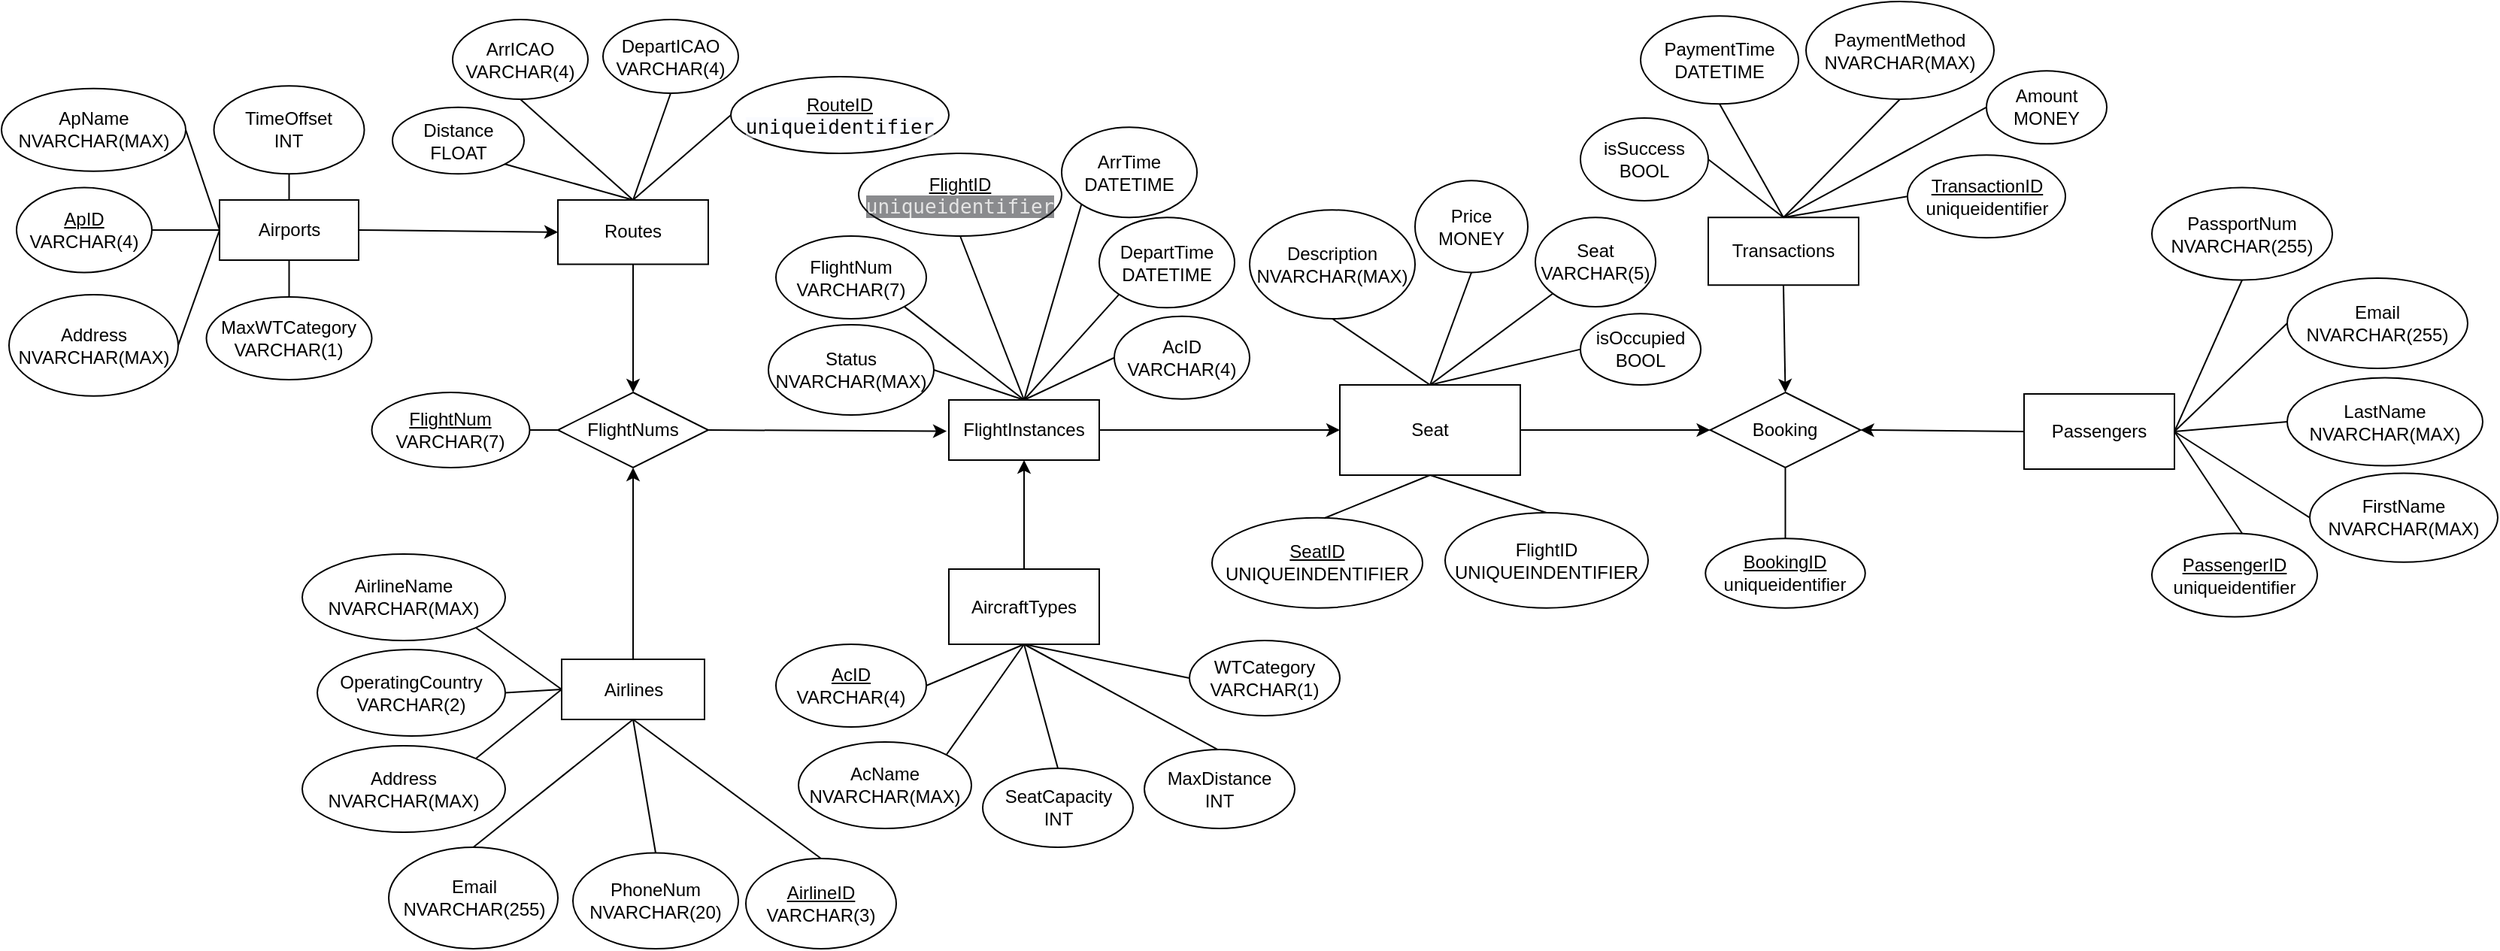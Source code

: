 <mxfile version="28.2.8">
  <diagram name="Page-1" id="FMseboLZ0XI1_Wknfj70">
    <mxGraphModel grid="1" page="1" gridSize="10" guides="1" tooltips="1" connect="1" arrows="1" fold="1" pageScale="1" pageWidth="850" pageHeight="1100" math="0" shadow="0">
      <root>
        <mxCell id="0" />
        <mxCell id="1" parent="0" />
        <mxCell id="F-xZ0R_77eairracCa1--10" value="FlightNums" style="rhombus;whiteSpace=wrap;html=1;" vertex="1" parent="1">
          <mxGeometry x="-410" y="350" width="100" height="50" as="geometry" />
        </mxCell>
        <mxCell id="F-xZ0R_77eairracCa1--12" value="&lt;u&gt;FlightNum&lt;/u&gt;&lt;div&gt;VARCHAR(7)&lt;/div&gt;" style="ellipse;whiteSpace=wrap;html=1;" vertex="1" parent="1">
          <mxGeometry x="-533.75" y="350" width="105" height="50" as="geometry" />
        </mxCell>
        <mxCell id="F-xZ0R_77eairracCa1--13" value="DepartICAO&lt;div&gt;VARCHAR(4)&lt;/div&gt;" style="ellipse;whiteSpace=wrap;html=1;" vertex="1" parent="1">
          <mxGeometry x="-380" y="102" width="90" height="49" as="geometry" />
        </mxCell>
        <mxCell id="F-xZ0R_77eairracCa1--14" value="ArrICAO&lt;div&gt;VARCHAR(4)&lt;/div&gt;" style="ellipse;whiteSpace=wrap;html=1;" vertex="1" parent="1">
          <mxGeometry x="-480" y="102" width="90" height="53" as="geometry" />
        </mxCell>
        <mxCell id="F-xZ0R_77eairracCa1--16" value="Distance&lt;div&gt;FLOAT&lt;/div&gt;" style="ellipse;whiteSpace=wrap;html=1;" vertex="1" parent="1">
          <mxGeometry x="-520" y="160.38" width="87.5" height="44.25" as="geometry" />
        </mxCell>
        <mxCell id="F-xZ0R_77eairracCa1--17" value="" style="endArrow=none;html=1;rounded=0;exitX=0.5;exitY=0;exitDx=0;exitDy=0;entryX=0.5;entryY=1;entryDx=0;entryDy=0;" edge="1" parent="1" source="CB5iQfPsW-FyMFzqWrHo-1" target="F-xZ0R_77eairracCa1--13">
          <mxGeometry width="50" height="50" relative="1" as="geometry">
            <mxPoint x="-195" y="405" as="sourcePoint" />
            <mxPoint x="-145" y="355" as="targetPoint" />
          </mxGeometry>
        </mxCell>
        <mxCell id="F-xZ0R_77eairracCa1--18" value="" style="endArrow=none;html=1;rounded=0;entryX=1;entryY=0.5;entryDx=0;entryDy=0;exitX=0;exitY=0.5;exitDx=0;exitDy=0;" edge="1" parent="1" source="F-xZ0R_77eairracCa1--10" target="F-xZ0R_77eairracCa1--12">
          <mxGeometry width="50" height="50" relative="1" as="geometry">
            <mxPoint x="-215" y="425" as="sourcePoint" />
            <mxPoint x="-165" y="375" as="targetPoint" />
          </mxGeometry>
        </mxCell>
        <mxCell id="F-xZ0R_77eairracCa1--20" value="" style="endArrow=none;html=1;rounded=0;exitX=1;exitY=1;exitDx=0;exitDy=0;entryX=0.5;entryY=0;entryDx=0;entryDy=0;" edge="1" parent="1" source="F-xZ0R_77eairracCa1--16" target="CB5iQfPsW-FyMFzqWrHo-1">
          <mxGeometry width="50" height="50" relative="1" as="geometry">
            <mxPoint x="-185" y="455" as="sourcePoint" />
            <mxPoint x="-135" y="405" as="targetPoint" />
          </mxGeometry>
        </mxCell>
        <mxCell id="F-xZ0R_77eairracCa1--22" value="" style="endArrow=none;html=1;rounded=0;entryX=0.5;entryY=1;entryDx=0;entryDy=0;exitX=0.5;exitY=0;exitDx=0;exitDy=0;" edge="1" parent="1" source="CB5iQfPsW-FyMFzqWrHo-1" target="F-xZ0R_77eairracCa1--14">
          <mxGeometry width="50" height="50" relative="1" as="geometry">
            <mxPoint x="-285" y="425" as="sourcePoint" />
            <mxPoint x="-235" y="375" as="targetPoint" />
          </mxGeometry>
        </mxCell>
        <mxCell id="F-xZ0R_77eairracCa1--23" value="FlightInstances" style="rounded=0;whiteSpace=wrap;html=1;" vertex="1" parent="1">
          <mxGeometry x="-150" y="355" width="100" height="40" as="geometry" />
        </mxCell>
        <mxCell id="F-xZ0R_77eairracCa1--26" value="&lt;u&gt;FlightID&lt;/u&gt;&lt;div&gt;&lt;span style=&quot;color: rgb(229, 229, 229); font-family: monospace; font-size: 13px; text-align: start; white-space: pre; background-color: rgba(22, 24, 30, 0.5);&quot;&gt;uniqueidentifier&lt;/span&gt;&lt;u&gt;&lt;/u&gt;&lt;/div&gt;" style="ellipse;whiteSpace=wrap;html=1;" vertex="1" parent="1">
          <mxGeometry x="-210" y="191" width="135" height="55" as="geometry" />
        </mxCell>
        <mxCell id="nj9FIbpez40UQN-nSTiB-1" value="" style="endArrow=classic;html=1;rounded=0;exitX=1;exitY=0.5;exitDx=0;exitDy=0;entryX=-0.015;entryY=0.52;entryDx=0;entryDy=0;entryPerimeter=0;" edge="1" parent="1" source="F-xZ0R_77eairracCa1--10" target="F-xZ0R_77eairracCa1--23">
          <mxGeometry width="50" height="50" relative="1" as="geometry">
            <mxPoint x="-165" y="535" as="sourcePoint" />
            <mxPoint x="-115" y="485" as="targetPoint" />
          </mxGeometry>
        </mxCell>
        <mxCell id="nj9FIbpez40UQN-nSTiB-2" value="" style="endArrow=none;html=1;rounded=0;entryX=0.5;entryY=1;entryDx=0;entryDy=0;exitX=0.5;exitY=0;exitDx=0;exitDy=0;" edge="1" parent="1" source="F-xZ0R_77eairracCa1--23" target="F-xZ0R_77eairracCa1--26">
          <mxGeometry width="50" height="50" relative="1" as="geometry">
            <mxPoint x="-210" y="415" as="sourcePoint" />
            <mxPoint x="-160" y="365" as="targetPoint" />
          </mxGeometry>
        </mxCell>
        <mxCell id="nj9FIbpez40UQN-nSTiB-3" value="FlightNum&lt;div&gt;VARCHAR(7)&lt;/div&gt;" style="ellipse;whiteSpace=wrap;html=1;" vertex="1" parent="1">
          <mxGeometry x="-265" y="246" width="100" height="55" as="geometry" />
        </mxCell>
        <mxCell id="nj9FIbpez40UQN-nSTiB-4" value="" style="endArrow=none;html=1;rounded=0;entryX=1;entryY=1;entryDx=0;entryDy=0;exitX=0.5;exitY=0;exitDx=0;exitDy=0;" edge="1" parent="1" source="F-xZ0R_77eairracCa1--23" target="nj9FIbpez40UQN-nSTiB-3">
          <mxGeometry width="50" height="50" relative="1" as="geometry">
            <mxPoint x="-200" y="405" as="sourcePoint" />
            <mxPoint x="-150" y="355" as="targetPoint" />
          </mxGeometry>
        </mxCell>
        <mxCell id="nj9FIbpez40UQN-nSTiB-6" value="DepartTime&lt;div&gt;DATETIME&lt;/div&gt;" style="ellipse;whiteSpace=wrap;html=1;" vertex="1" parent="1">
          <mxGeometry x="-50" y="233.62" width="90" height="60" as="geometry" />
        </mxCell>
        <mxCell id="nj9FIbpez40UQN-nSTiB-7" value="" style="endArrow=none;html=1;rounded=0;entryX=0.5;entryY=0;entryDx=0;entryDy=0;exitX=0;exitY=1;exitDx=0;exitDy=0;" edge="1" parent="1" source="nj9FIbpez40UQN-nSTiB-6" target="F-xZ0R_77eairracCa1--23">
          <mxGeometry width="50" height="50" relative="1" as="geometry">
            <mxPoint x="-200" y="435" as="sourcePoint" />
            <mxPoint x="-150" y="385" as="targetPoint" />
          </mxGeometry>
        </mxCell>
        <mxCell id="nj9FIbpez40UQN-nSTiB-9" value="Status&lt;div&gt;NVARCHAR(MAX)&lt;/div&gt;" style="ellipse;whiteSpace=wrap;html=1;" vertex="1" parent="1">
          <mxGeometry x="-270" y="305" width="110" height="60" as="geometry" />
        </mxCell>
        <mxCell id="nj9FIbpez40UQN-nSTiB-10" value="" style="endArrow=none;html=1;rounded=0;exitX=1;exitY=0.5;exitDx=0;exitDy=0;entryX=0.5;entryY=0;entryDx=0;entryDy=0;" edge="1" parent="1" source="nj9FIbpez40UQN-nSTiB-9" target="F-xZ0R_77eairracCa1--23">
          <mxGeometry width="50" height="50" relative="1" as="geometry">
            <mxPoint x="-160" y="475" as="sourcePoint" />
            <mxPoint x="-103" y="355" as="targetPoint" />
          </mxGeometry>
        </mxCell>
        <mxCell id="nj9FIbpez40UQN-nSTiB-12" value="AircraftTypes" style="rounded=0;whiteSpace=wrap;html=1;" vertex="1" parent="1">
          <mxGeometry x="-150" y="467.5" width="100" height="50" as="geometry" />
        </mxCell>
        <mxCell id="nj9FIbpez40UQN-nSTiB-13" value="&lt;u&gt;AcID&lt;/u&gt;&lt;div&gt;VARCHAR(4)&lt;/div&gt;" style="ellipse;whiteSpace=wrap;html=1;" vertex="1" parent="1">
          <mxGeometry x="-265" y="517.5" width="100" height="55" as="geometry" />
        </mxCell>
        <mxCell id="nj9FIbpez40UQN-nSTiB-14" value="" style="endArrow=none;html=1;rounded=0;exitX=1;exitY=0.5;exitDx=0;exitDy=0;entryX=0.5;entryY=1;entryDx=0;entryDy=0;" edge="1" parent="1" source="nj9FIbpez40UQN-nSTiB-13" target="nj9FIbpez40UQN-nSTiB-12">
          <mxGeometry width="50" height="50" relative="1" as="geometry">
            <mxPoint x="-30" y="487.5" as="sourcePoint" />
            <mxPoint x="20" y="437.5" as="targetPoint" />
          </mxGeometry>
        </mxCell>
        <mxCell id="nj9FIbpez40UQN-nSTiB-15" value="AcName&lt;div&gt;NVARCHAR(MAX)&lt;/div&gt;" style="ellipse;whiteSpace=wrap;html=1;" vertex="1" parent="1">
          <mxGeometry x="-250" y="582.5" width="115" height="57.5" as="geometry" />
        </mxCell>
        <mxCell id="nj9FIbpez40UQN-nSTiB-16" value="" style="endArrow=none;html=1;rounded=0;exitX=1;exitY=0;exitDx=0;exitDy=0;entryX=0.5;entryY=1;entryDx=0;entryDy=0;" edge="1" parent="1" source="nj9FIbpez40UQN-nSTiB-15" target="nj9FIbpez40UQN-nSTiB-12">
          <mxGeometry width="50" height="50" relative="1" as="geometry">
            <mxPoint x="-70" y="422.5" as="sourcePoint" />
            <mxPoint x="-190" y="427.5" as="targetPoint" />
          </mxGeometry>
        </mxCell>
        <mxCell id="nj9FIbpez40UQN-nSTiB-17" value="SeatCapacity&lt;div&gt;INT&lt;/div&gt;" style="ellipse;whiteSpace=wrap;html=1;" vertex="1" parent="1">
          <mxGeometry x="-127.5" y="600" width="100" height="52.5" as="geometry" />
        </mxCell>
        <mxCell id="nj9FIbpez40UQN-nSTiB-18" value="MaxDistance&lt;div&gt;INT&lt;/div&gt;" style="ellipse;whiteSpace=wrap;html=1;" vertex="1" parent="1">
          <mxGeometry x="-20" y="587.5" width="100" height="52.5" as="geometry" />
        </mxCell>
        <mxCell id="nj9FIbpez40UQN-nSTiB-19" value="" style="endArrow=none;html=1;rounded=0;exitX=0.5;exitY=0;exitDx=0;exitDy=0;entryX=0.5;entryY=1;entryDx=0;entryDy=0;" edge="1" parent="1" source="nj9FIbpez40UQN-nSTiB-17" target="nj9FIbpez40UQN-nSTiB-12">
          <mxGeometry width="50" height="50" relative="1" as="geometry">
            <mxPoint x="-10" y="477.5" as="sourcePoint" />
            <mxPoint x="40" y="427.5" as="targetPoint" />
          </mxGeometry>
        </mxCell>
        <mxCell id="nj9FIbpez40UQN-nSTiB-20" value="" style="endArrow=none;html=1;rounded=0;exitX=0.486;exitY=-0.001;exitDx=0;exitDy=0;exitPerimeter=0;entryX=0.5;entryY=1;entryDx=0;entryDy=0;" edge="1" parent="1" source="nj9FIbpez40UQN-nSTiB-18" target="nj9FIbpez40UQN-nSTiB-12">
          <mxGeometry width="50" height="50" relative="1" as="geometry">
            <mxPoint x="-10" y="477.5" as="sourcePoint" />
            <mxPoint x="40" y="427.5" as="targetPoint" />
          </mxGeometry>
        </mxCell>
        <mxCell id="nj9FIbpez40UQN-nSTiB-21" value="AcID&lt;div&gt;VARCHAR(4)&lt;/div&gt;" style="ellipse;whiteSpace=wrap;html=1;" vertex="1" parent="1">
          <mxGeometry x="-40" y="299.37" width="90" height="55" as="geometry" />
        </mxCell>
        <mxCell id="nj9FIbpez40UQN-nSTiB-22" value="" style="endArrow=none;html=1;rounded=0;exitX=0;exitY=0.5;exitDx=0;exitDy=0;entryX=0.5;entryY=0;entryDx=0;entryDy=0;" edge="1" parent="1" source="nj9FIbpez40UQN-nSTiB-21" target="F-xZ0R_77eairracCa1--23">
          <mxGeometry width="50" height="50" relative="1" as="geometry">
            <mxPoint x="210" y="410" as="sourcePoint" />
            <mxPoint x="90" y="415" as="targetPoint" />
          </mxGeometry>
        </mxCell>
        <mxCell id="nj9FIbpez40UQN-nSTiB-23" value="WTCatego&lt;span style=&quot;background-color: transparent; color: light-dark(rgb(0, 0, 0), rgb(255, 255, 255));&quot;&gt;ry&lt;/span&gt;&lt;div&gt;VARCHAR(1)&lt;/div&gt;" style="ellipse;whiteSpace=wrap;html=1;" vertex="1" parent="1">
          <mxGeometry x="10" y="515" width="100" height="50" as="geometry" />
        </mxCell>
        <mxCell id="nj9FIbpez40UQN-nSTiB-24" value="" style="endArrow=none;html=1;rounded=0;entryX=0;entryY=0.5;entryDx=0;entryDy=0;exitX=0.5;exitY=1;exitDx=0;exitDy=0;" edge="1" parent="1" source="nj9FIbpez40UQN-nSTiB-12" target="nj9FIbpez40UQN-nSTiB-23">
          <mxGeometry width="50" height="50" relative="1" as="geometry">
            <mxPoint x="-110" y="482.5" as="sourcePoint" />
            <mxPoint x="-60" y="432.5" as="targetPoint" />
          </mxGeometry>
        </mxCell>
        <mxCell id="nj9FIbpez40UQN-nSTiB-25" value="" style="endArrow=classic;html=1;rounded=0;entryX=0.5;entryY=1;entryDx=0;entryDy=0;exitX=0.5;exitY=0;exitDx=0;exitDy=0;" edge="1" parent="1" source="nj9FIbpez40UQN-nSTiB-12" target="F-xZ0R_77eairracCa1--23">
          <mxGeometry width="50" height="50" relative="1" as="geometry">
            <mxPoint x="-230" y="525" as="sourcePoint" />
            <mxPoint x="-180" y="475" as="targetPoint" />
          </mxGeometry>
        </mxCell>
        <mxCell id="nj9FIbpez40UQN-nSTiB-27" value="Airlines" style="rounded=0;whiteSpace=wrap;html=1;" vertex="1" parent="1">
          <mxGeometry x="-407.5" y="527.5" width="95" height="40" as="geometry" />
        </mxCell>
        <mxCell id="nj9FIbpez40UQN-nSTiB-30" value="&lt;u&gt;AirlineID&lt;/u&gt;&lt;div&gt;VARCHAR(3)&lt;/div&gt;" style="ellipse;whiteSpace=wrap;html=1;" vertex="1" parent="1">
          <mxGeometry x="-285" y="660" width="100" height="60" as="geometry" />
        </mxCell>
        <mxCell id="nj9FIbpez40UQN-nSTiB-31" value="AirlineName&lt;div&gt;NVARCHAR(MAX)&lt;/div&gt;" style="ellipse;whiteSpace=wrap;html=1;" vertex="1" parent="1">
          <mxGeometry x="-580" y="457.5" width="135" height="57.5" as="geometry" />
        </mxCell>
        <mxCell id="nj9FIbpez40UQN-nSTiB-33" value="OperatingCountry&lt;div&gt;VARCHAR(2)&lt;/div&gt;" style="ellipse;whiteSpace=wrap;html=1;" vertex="1" parent="1">
          <mxGeometry x="-570" y="521" width="125" height="57.5" as="geometry" />
        </mxCell>
        <mxCell id="nj9FIbpez40UQN-nSTiB-34" value="" style="endArrow=none;html=1;rounded=0;entryX=0.5;entryY=1;entryDx=0;entryDy=0;exitX=0.5;exitY=0;exitDx=0;exitDy=0;" edge="1" parent="1" source="nj9FIbpez40UQN-nSTiB-30" target="nj9FIbpez40UQN-nSTiB-27">
          <mxGeometry width="50" height="50" relative="1" as="geometry">
            <mxPoint x="-285" y="555" as="sourcePoint" />
            <mxPoint x="-305" y="555" as="targetPoint" />
          </mxGeometry>
        </mxCell>
        <mxCell id="nj9FIbpez40UQN-nSTiB-35" value="" style="endArrow=none;html=1;rounded=0;exitX=1;exitY=1;exitDx=0;exitDy=0;entryX=0;entryY=0.5;entryDx=0;entryDy=0;" edge="1" parent="1" source="nj9FIbpez40UQN-nSTiB-31" target="nj9FIbpez40UQN-nSTiB-27">
          <mxGeometry width="50" height="50" relative="1" as="geometry">
            <mxPoint x="-75" y="477.5" as="sourcePoint" />
            <mxPoint x="-25" y="427.5" as="targetPoint" />
          </mxGeometry>
        </mxCell>
        <mxCell id="nj9FIbpez40UQN-nSTiB-36" value="" style="endArrow=none;html=1;rounded=0;exitX=1;exitY=0.5;exitDx=0;exitDy=0;entryX=0;entryY=0.5;entryDx=0;entryDy=0;" edge="1" parent="1" source="nj9FIbpez40UQN-nSTiB-33" target="nj9FIbpez40UQN-nSTiB-27">
          <mxGeometry width="50" height="50" relative="1" as="geometry">
            <mxPoint x="-75" y="477.5" as="sourcePoint" />
            <mxPoint x="-345" y="577.5" as="targetPoint" />
          </mxGeometry>
        </mxCell>
        <mxCell id="nj9FIbpez40UQN-nSTiB-39" value="Address&lt;div&gt;NVARCHAR(MAX)&lt;/div&gt;" style="ellipse;whiteSpace=wrap;html=1;" vertex="1" parent="1">
          <mxGeometry x="-580" y="585" width="135" height="57.5" as="geometry" />
        </mxCell>
        <mxCell id="nj9FIbpez40UQN-nSTiB-40" value="Email&lt;div&gt;NVARCHAR(255)&lt;/div&gt;" style="ellipse;whiteSpace=wrap;html=1;" vertex="1" parent="1">
          <mxGeometry x="-522.5" y="652.5" width="112.5" height="67.5" as="geometry" />
        </mxCell>
        <mxCell id="nj9FIbpez40UQN-nSTiB-41" value="PhoneNum&lt;div&gt;NVARCHAR(20)&lt;/div&gt;" style="ellipse;whiteSpace=wrap;html=1;" vertex="1" parent="1">
          <mxGeometry x="-400" y="656.25" width="110" height="63.75" as="geometry" />
        </mxCell>
        <mxCell id="nj9FIbpez40UQN-nSTiB-42" value="" style="endArrow=none;html=1;rounded=0;exitX=1;exitY=0;exitDx=0;exitDy=0;entryX=0;entryY=0.5;entryDx=0;entryDy=0;" edge="1" parent="1" source="nj9FIbpez40UQN-nSTiB-39" target="nj9FIbpez40UQN-nSTiB-27">
          <mxGeometry width="50" height="50" relative="1" as="geometry">
            <mxPoint x="-275" y="687.5" as="sourcePoint" />
            <mxPoint x="-225" y="637.5" as="targetPoint" />
          </mxGeometry>
        </mxCell>
        <mxCell id="nj9FIbpez40UQN-nSTiB-44" value="" style="endArrow=classic;html=1;rounded=0;exitX=0.5;exitY=0;exitDx=0;exitDy=0;entryX=0.5;entryY=1;entryDx=0;entryDy=0;" edge="1" parent="1" source="nj9FIbpez40UQN-nSTiB-27" target="F-xZ0R_77eairracCa1--10">
          <mxGeometry width="50" height="50" relative="1" as="geometry">
            <mxPoint x="-445" y="515" as="sourcePoint" />
            <mxPoint x="-395" y="465" as="targetPoint" />
          </mxGeometry>
        </mxCell>
        <mxCell id="nj9FIbpez40UQN-nSTiB-45" value="" style="endArrow=none;html=1;rounded=0;exitX=0.5;exitY=0;exitDx=0;exitDy=0;entryX=0.5;entryY=1;entryDx=0;entryDy=0;" edge="1" parent="1" source="nj9FIbpez40UQN-nSTiB-40" target="nj9FIbpez40UQN-nSTiB-27">
          <mxGeometry width="50" height="50" relative="1" as="geometry">
            <mxPoint x="-235" y="507.5" as="sourcePoint" />
            <mxPoint x="-185" y="457.5" as="targetPoint" />
          </mxGeometry>
        </mxCell>
        <mxCell id="nj9FIbpez40UQN-nSTiB-46" value="" style="endArrow=none;html=1;rounded=0;exitX=0.5;exitY=0;exitDx=0;exitDy=0;entryX=0.5;entryY=1;entryDx=0;entryDy=0;" edge="1" parent="1" source="nj9FIbpez40UQN-nSTiB-41" target="nj9FIbpez40UQN-nSTiB-27">
          <mxGeometry width="50" height="50" relative="1" as="geometry">
            <mxPoint x="-265.0" y="585" as="sourcePoint" />
            <mxPoint x="-205" y="497.5" as="targetPoint" />
          </mxGeometry>
        </mxCell>
        <mxCell id="OlggcCYzcKpH4P3dhMfZ-2" value="Airports" style="rounded=0;whiteSpace=wrap;html=1;" vertex="1" parent="1">
          <mxGeometry x="-635" y="222.01" width="92.5" height="40" as="geometry" />
        </mxCell>
        <mxCell id="OlggcCYzcKpH4P3dhMfZ-3" value="&lt;u&gt;ApID&lt;/u&gt;&lt;br&gt;VARCHAR(4)" style="ellipse;whiteSpace=wrap;html=1;" vertex="1" parent="1">
          <mxGeometry x="-770" y="213.75" width="90" height="56.5" as="geometry" />
        </mxCell>
        <mxCell id="OlggcCYzcKpH4P3dhMfZ-4" value="" style="endArrow=none;html=1;rounded=0;entryX=0;entryY=0.5;entryDx=0;entryDy=0;exitX=1;exitY=0.5;exitDx=0;exitDy=0;" edge="1" parent="1" source="OlggcCYzcKpH4P3dhMfZ-3" target="OlggcCYzcKpH4P3dhMfZ-2">
          <mxGeometry width="50" height="50" relative="1" as="geometry">
            <mxPoint x="-805" y="260" as="sourcePoint" />
            <mxPoint x="-755" y="210" as="targetPoint" />
          </mxGeometry>
        </mxCell>
        <mxCell id="OlggcCYzcKpH4P3dhMfZ-5" value="ApName&lt;br&gt;NVARCHAR(MAX)" style="ellipse;whiteSpace=wrap;html=1;" vertex="1" parent="1">
          <mxGeometry x="-780" y="147.88" width="122.5" height="55" as="geometry" />
        </mxCell>
        <mxCell id="OlggcCYzcKpH4P3dhMfZ-6" value="" style="endArrow=none;html=1;rounded=0;entryX=1;entryY=0.5;entryDx=0;entryDy=0;exitX=0;exitY=0.5;exitDx=0;exitDy=0;" edge="1" parent="1" source="OlggcCYzcKpH4P3dhMfZ-2" target="OlggcCYzcKpH4P3dhMfZ-5">
          <mxGeometry width="50" height="50" relative="1" as="geometry">
            <mxPoint x="-555" y="190" as="sourcePoint" />
            <mxPoint x="-505" y="140" as="targetPoint" />
          </mxGeometry>
        </mxCell>
        <mxCell id="OlggcCYzcKpH4P3dhMfZ-7" value="Address&lt;br&gt;NVARCHAR(MAX)" style="ellipse;whiteSpace=wrap;html=1;" vertex="1" parent="1">
          <mxGeometry x="-775" y="285" width="112.5" height="67.38" as="geometry" />
        </mxCell>
        <mxCell id="OlggcCYzcKpH4P3dhMfZ-8" value="TimeOffset&lt;br&gt;INT" style="ellipse;whiteSpace=wrap;html=1;" vertex="1" parent="1">
          <mxGeometry x="-638.75" y="146.13" width="100" height="58.5" as="geometry" />
        </mxCell>
        <mxCell id="OlggcCYzcKpH4P3dhMfZ-10" value="MaxWTCategory&lt;div&gt;VARCHAR(1)&lt;/div&gt;" style="ellipse;whiteSpace=wrap;html=1;" vertex="1" parent="1">
          <mxGeometry x="-643.75" y="286.5" width="110" height="55" as="geometry" />
        </mxCell>
        <mxCell id="OlggcCYzcKpH4P3dhMfZ-11" value="" style="endArrow=none;html=1;rounded=0;exitX=1;exitY=0.5;exitDx=0;exitDy=0;entryX=0;entryY=0.5;entryDx=0;entryDy=0;" edge="1" parent="1" source="OlggcCYzcKpH4P3dhMfZ-7" target="OlggcCYzcKpH4P3dhMfZ-2">
          <mxGeometry width="50" height="50" relative="1" as="geometry">
            <mxPoint x="-675" y="230" as="sourcePoint" />
            <mxPoint x="-625" y="180" as="targetPoint" />
          </mxGeometry>
        </mxCell>
        <mxCell id="OlggcCYzcKpH4P3dhMfZ-12" value="" style="endArrow=none;html=1;rounded=0;entryX=0.5;entryY=1;entryDx=0;entryDy=0;exitX=0.5;exitY=0;exitDx=0;exitDy=0;" edge="1" parent="1" source="OlggcCYzcKpH4P3dhMfZ-2" target="OlggcCYzcKpH4P3dhMfZ-8">
          <mxGeometry width="50" height="50" relative="1" as="geometry">
            <mxPoint x="-675" y="230" as="sourcePoint" />
            <mxPoint x="-625" y="180" as="targetPoint" />
          </mxGeometry>
        </mxCell>
        <mxCell id="OlggcCYzcKpH4P3dhMfZ-13" value="" style="endArrow=none;html=1;rounded=0;exitX=0.5;exitY=1;exitDx=0;exitDy=0;entryX=0.5;entryY=0;entryDx=0;entryDy=0;" edge="1" parent="1" source="OlggcCYzcKpH4P3dhMfZ-2" target="OlggcCYzcKpH4P3dhMfZ-10">
          <mxGeometry width="50" height="50" relative="1" as="geometry">
            <mxPoint x="-675" y="230" as="sourcePoint" />
            <mxPoint x="-595" y="160.0" as="targetPoint" />
          </mxGeometry>
        </mxCell>
        <mxCell id="OlggcCYzcKpH4P3dhMfZ-14" value="" style="endArrow=classic;html=1;rounded=0;exitX=1;exitY=0.5;exitDx=0;exitDy=0;entryX=0;entryY=0.5;entryDx=0;entryDy=0;" edge="1" parent="1" source="OlggcCYzcKpH4P3dhMfZ-2" target="CB5iQfPsW-FyMFzqWrHo-1">
          <mxGeometry width="50" height="50" relative="1" as="geometry">
            <mxPoint x="-335" y="325" as="sourcePoint" />
            <mxPoint x="-610" y="310" as="targetPoint" />
          </mxGeometry>
        </mxCell>
        <mxCell id="sHewXxY9us0B_fRdUuYP-1" value="Booking" style="rhombus;whiteSpace=wrap;html=1;" vertex="1" parent="1">
          <mxGeometry x="356.26" y="350" width="100" height="50" as="geometry" />
        </mxCell>
        <mxCell id="sHewXxY9us0B_fRdUuYP-2" value="&lt;u&gt;BookingID&lt;/u&gt;&lt;div&gt;uniqueidentifier&lt;/div&gt;" style="ellipse;whiteSpace=wrap;html=1;" vertex="1" parent="1">
          <mxGeometry x="353.13" y="447.12" width="106.25" height="46.25" as="geometry" />
        </mxCell>
        <mxCell id="sHewXxY9us0B_fRdUuYP-6" value="Passengers" style="rounded=0;whiteSpace=wrap;html=1;" vertex="1" parent="1">
          <mxGeometry x="565" y="351" width="100" height="50" as="geometry" />
        </mxCell>
        <mxCell id="sHewXxY9us0B_fRdUuYP-8" value="&lt;u&gt;PassengerID&lt;/u&gt;&lt;div&gt;uniqueidentifier&lt;/div&gt;" style="ellipse;whiteSpace=wrap;html=1;" vertex="1" parent="1">
          <mxGeometry x="650" y="443.75" width="110" height="55.5" as="geometry" />
        </mxCell>
        <mxCell id="sHewXxY9us0B_fRdUuYP-9" value="FirstName&lt;div&gt;NVARCHAR(MAX)&lt;/div&gt;" style="ellipse;whiteSpace=wrap;html=1;" vertex="1" parent="1">
          <mxGeometry x="755" y="403.75" width="125" height="59.12" as="geometry" />
        </mxCell>
        <mxCell id="sHewXxY9us0B_fRdUuYP-10" value="LastName&lt;div&gt;NVARCHAR(MAX)&lt;/div&gt;" style="ellipse;whiteSpace=wrap;html=1;" vertex="1" parent="1">
          <mxGeometry x="740" y="340.25" width="130" height="58.5" as="geometry" />
        </mxCell>
        <mxCell id="sHewXxY9us0B_fRdUuYP-11" value="PassportNum&lt;div&gt;NVARCHAR(255)&lt;/div&gt;" style="ellipse;whiteSpace=wrap;html=1;" vertex="1" parent="1">
          <mxGeometry x="650" y="213.75" width="120" height="61.5" as="geometry" />
        </mxCell>
        <mxCell id="sHewXxY9us0B_fRdUuYP-12" value="Email&lt;div&gt;NVARCHAR(255)&lt;/div&gt;" style="ellipse;whiteSpace=wrap;html=1;" vertex="1" parent="1">
          <mxGeometry x="740" y="274" width="120" height="60" as="geometry" />
        </mxCell>
        <mxCell id="sHewXxY9us0B_fRdUuYP-13" value="" style="endArrow=none;html=1;rounded=0;exitX=0.5;exitY=0;exitDx=0;exitDy=0;entryX=1;entryY=0.5;entryDx=0;entryDy=0;" edge="1" parent="1" target="sHewXxY9us0B_fRdUuYP-6">
          <mxGeometry width="50" height="50" relative="1" as="geometry">
            <mxPoint x="710" y="443.75" as="sourcePoint" />
            <mxPoint x="745" y="365.25" as="targetPoint" />
          </mxGeometry>
        </mxCell>
        <mxCell id="sHewXxY9us0B_fRdUuYP-14" value="" style="endArrow=none;html=1;rounded=0;exitX=0;exitY=0.5;exitDx=0;exitDy=0;entryX=1;entryY=0.5;entryDx=0;entryDy=0;" edge="1" parent="1" source="sHewXxY9us0B_fRdUuYP-9" target="sHewXxY9us0B_fRdUuYP-6">
          <mxGeometry width="50" height="50" relative="1" as="geometry">
            <mxPoint x="680" y="435.25" as="sourcePoint" />
            <mxPoint x="700" y="405.25" as="targetPoint" />
          </mxGeometry>
        </mxCell>
        <mxCell id="sHewXxY9us0B_fRdUuYP-15" value="" style="endArrow=none;html=1;rounded=0;entryX=1;entryY=0.5;entryDx=0;entryDy=0;exitX=0;exitY=0.5;exitDx=0;exitDy=0;" edge="1" parent="1" source="sHewXxY9us0B_fRdUuYP-10" target="sHewXxY9us0B_fRdUuYP-6">
          <mxGeometry width="50" height="50" relative="1" as="geometry">
            <mxPoint x="645" y="485.25" as="sourcePoint" />
            <mxPoint x="665" y="445.25" as="targetPoint" />
          </mxGeometry>
        </mxCell>
        <mxCell id="sHewXxY9us0B_fRdUuYP-16" value="" style="endArrow=none;html=1;rounded=0;entryX=1;entryY=0.5;entryDx=0;entryDy=0;exitX=0;exitY=0.5;exitDx=0;exitDy=0;" edge="1" parent="1" source="sHewXxY9us0B_fRdUuYP-12" target="sHewXxY9us0B_fRdUuYP-6">
          <mxGeometry width="50" height="50" relative="1" as="geometry">
            <mxPoint x="705" y="475.25" as="sourcePoint" />
            <mxPoint x="725" y="435.25" as="targetPoint" />
          </mxGeometry>
        </mxCell>
        <mxCell id="sHewXxY9us0B_fRdUuYP-17" value="" style="endArrow=none;html=1;rounded=0;entryX=1;entryY=0.5;entryDx=0;entryDy=0;exitX=0.5;exitY=1;exitDx=0;exitDy=0;" edge="1" parent="1" source="sHewXxY9us0B_fRdUuYP-11" target="sHewXxY9us0B_fRdUuYP-6">
          <mxGeometry width="50" height="50" relative="1" as="geometry">
            <mxPoint x="725" y="435.25" as="sourcePoint" />
            <mxPoint x="745" y="395.25" as="targetPoint" />
          </mxGeometry>
        </mxCell>
        <mxCell id="sHewXxY9us0B_fRdUuYP-19" value="" style="endArrow=classic;html=1;rounded=0;exitX=1;exitY=0.5;exitDx=0;exitDy=0;entryX=0;entryY=0.5;entryDx=0;entryDy=0;" edge="1" parent="1" source="F-xZ0R_77eairracCa1--23" target="AvH0W4AKqSuo_TLCoYcX-4">
          <mxGeometry width="50" height="50" relative="1" as="geometry">
            <mxPoint x="210" y="430" as="sourcePoint" />
            <mxPoint x="80" y="380" as="targetPoint" />
          </mxGeometry>
        </mxCell>
        <mxCell id="sHewXxY9us0B_fRdUuYP-20" value="" style="endArrow=classic;html=1;rounded=0;exitX=0;exitY=0.5;exitDx=0;exitDy=0;entryX=1;entryY=0.5;entryDx=0;entryDy=0;" edge="1" parent="1" source="sHewXxY9us0B_fRdUuYP-6" target="sHewXxY9us0B_fRdUuYP-1">
          <mxGeometry width="50" height="50" relative="1" as="geometry">
            <mxPoint x="550" y="437.12" as="sourcePoint" />
            <mxPoint x="456" y="337.12" as="targetPoint" />
          </mxGeometry>
        </mxCell>
        <mxCell id="sHewXxY9us0B_fRdUuYP-23" value="" style="endArrow=none;html=1;rounded=0;entryX=0.5;entryY=1;entryDx=0;entryDy=0;exitX=0.5;exitY=0;exitDx=0;exitDy=0;" edge="1" parent="1" source="sHewXxY9us0B_fRdUuYP-2" target="sHewXxY9us0B_fRdUuYP-1">
          <mxGeometry width="50" height="50" relative="1" as="geometry">
            <mxPoint x="416.25" y="474.37" as="sourcePoint" />
            <mxPoint x="466.25" y="424.37" as="targetPoint" />
          </mxGeometry>
        </mxCell>
        <mxCell id="sHewXxY9us0B_fRdUuYP-25" value="Transactions" style="rounded=0;whiteSpace=wrap;html=1;" vertex="1" parent="1">
          <mxGeometry x="355" y="233.62" width="100" height="45" as="geometry" />
        </mxCell>
        <mxCell id="sHewXxY9us0B_fRdUuYP-26" value="&lt;u&gt;TransactionID&lt;/u&gt;&lt;div&gt;uniqueidentifier&lt;/div&gt;" style="ellipse;whiteSpace=wrap;html=1;" vertex="1" parent="1">
          <mxGeometry x="487.5" y="192.12" width="105" height="55" as="geometry" />
        </mxCell>
        <mxCell id="sHewXxY9us0B_fRdUuYP-27" value="Amount&lt;div&gt;MONEY&lt;/div&gt;" style="ellipse;whiteSpace=wrap;html=1;" vertex="1" parent="1">
          <mxGeometry x="540" y="136.12" width="80" height="48.5" as="geometry" />
        </mxCell>
        <mxCell id="sHewXxY9us0B_fRdUuYP-28" value="PaymentMethod&lt;div&gt;NVARCHAR(MAX)&lt;/div&gt;" style="ellipse;whiteSpace=wrap;html=1;" vertex="1" parent="1">
          <mxGeometry x="420" y="90" width="125" height="65" as="geometry" />
        </mxCell>
        <mxCell id="sHewXxY9us0B_fRdUuYP-29" value="PaymentTime&lt;br&gt;DATETIME" style="ellipse;whiteSpace=wrap;html=1;" vertex="1" parent="1">
          <mxGeometry x="310" y="99.62" width="105" height="58.5" as="geometry" />
        </mxCell>
        <mxCell id="sHewXxY9us0B_fRdUuYP-30" value="isSuccess&lt;div&gt;BOOL&lt;/div&gt;" style="ellipse;whiteSpace=wrap;html=1;" vertex="1" parent="1">
          <mxGeometry x="270" y="167.5" width="85" height="55" as="geometry" />
        </mxCell>
        <mxCell id="sHewXxY9us0B_fRdUuYP-34" value="" style="endArrow=none;html=1;rounded=0;entryX=0;entryY=0.5;entryDx=0;entryDy=0;exitX=0.5;exitY=0;exitDx=0;exitDy=0;" edge="1" parent="1" source="sHewXxY9us0B_fRdUuYP-25" target="sHewXxY9us0B_fRdUuYP-26">
          <mxGeometry width="50" height="50" relative="1" as="geometry">
            <mxPoint x="355" y="327.12" as="sourcePoint" />
            <mxPoint x="475" y="297.12" as="targetPoint" />
          </mxGeometry>
        </mxCell>
        <mxCell id="sHewXxY9us0B_fRdUuYP-35" value="" style="endArrow=none;html=1;rounded=0;entryX=0;entryY=0.5;entryDx=0;entryDy=0;exitX=0.5;exitY=0;exitDx=0;exitDy=0;" edge="1" parent="1" source="sHewXxY9us0B_fRdUuYP-25" target="sHewXxY9us0B_fRdUuYP-27">
          <mxGeometry width="50" height="50" relative="1" as="geometry">
            <mxPoint x="445" y="235.12" as="sourcePoint" />
            <mxPoint x="525" y="207.12" as="targetPoint" />
          </mxGeometry>
        </mxCell>
        <mxCell id="sHewXxY9us0B_fRdUuYP-36" value="" style="endArrow=none;html=1;rounded=0;entryX=0.5;entryY=1;entryDx=0;entryDy=0;exitX=0.5;exitY=0;exitDx=0;exitDy=0;" edge="1" parent="1" source="sHewXxY9us0B_fRdUuYP-25" target="sHewXxY9us0B_fRdUuYP-28">
          <mxGeometry width="50" height="50" relative="1" as="geometry">
            <mxPoint x="405" y="227.12" as="sourcePoint" />
            <mxPoint x="495" y="187.12" as="targetPoint" />
          </mxGeometry>
        </mxCell>
        <mxCell id="sHewXxY9us0B_fRdUuYP-37" value="" style="endArrow=none;html=1;rounded=0;entryX=0.5;entryY=1;entryDx=0;entryDy=0;exitX=0.5;exitY=0;exitDx=0;exitDy=0;" edge="1" parent="1" source="sHewXxY9us0B_fRdUuYP-25" target="sHewXxY9us0B_fRdUuYP-29">
          <mxGeometry width="50" height="50" relative="1" as="geometry">
            <mxPoint x="395" y="227.12" as="sourcePoint" />
            <mxPoint x="435" y="187.12" as="targetPoint" />
          </mxGeometry>
        </mxCell>
        <mxCell id="sHewXxY9us0B_fRdUuYP-38" value="" style="endArrow=none;html=1;rounded=0;entryX=1;entryY=0.5;entryDx=0;entryDy=0;exitX=0.5;exitY=0;exitDx=0;exitDy=0;" edge="1" parent="1" source="sHewXxY9us0B_fRdUuYP-25" target="sHewXxY9us0B_fRdUuYP-30">
          <mxGeometry width="50" height="50" relative="1" as="geometry">
            <mxPoint x="335" y="245.12" as="sourcePoint" />
            <mxPoint x="360.0" y="195.0" as="targetPoint" />
          </mxGeometry>
        </mxCell>
        <mxCell id="sHewXxY9us0B_fRdUuYP-39" value="" style="endArrow=classic;html=1;rounded=0;exitX=0.5;exitY=1;exitDx=0;exitDy=0;entryX=0.5;entryY=0;entryDx=0;entryDy=0;" edge="1" parent="1" source="sHewXxY9us0B_fRdUuYP-25" target="sHewXxY9us0B_fRdUuYP-1">
          <mxGeometry width="50" height="50" relative="1" as="geometry">
            <mxPoint x="300" y="347.12" as="sourcePoint" />
            <mxPoint x="360" y="317.12" as="targetPoint" />
          </mxGeometry>
        </mxCell>
        <mxCell id="CB5iQfPsW-FyMFzqWrHo-1" value="Routes" style="rounded=0;whiteSpace=wrap;html=1;" vertex="1" parent="1">
          <mxGeometry x="-410" y="222.01" width="100" height="42.75" as="geometry" />
        </mxCell>
        <mxCell id="CB5iQfPsW-FyMFzqWrHo-3" value="&lt;u&gt;RouteID&lt;/u&gt;&lt;div&gt;&lt;span style=&quot;color: rgb(10, 10, 10); font-family: monospace; text-align: start; white-space: pre; background-color: rgba(245, 248, 255, 0.5);&quot;&gt;&lt;font style=&quot;font-size: 13px;&quot;&gt;uniqueidentifier&lt;/font&gt;&lt;/span&gt;&lt;u&gt;&lt;/u&gt;&lt;/div&gt;" style="ellipse;whiteSpace=wrap;html=1;" vertex="1" parent="1">
          <mxGeometry x="-295" y="140" width="145" height="51" as="geometry" />
        </mxCell>
        <mxCell id="CB5iQfPsW-FyMFzqWrHo-4" value="" style="endArrow=none;html=1;rounded=0;entryX=0;entryY=0.5;entryDx=0;entryDy=0;exitX=0.5;exitY=0;exitDx=0;exitDy=0;" edge="1" parent="1" source="CB5iQfPsW-FyMFzqWrHo-1" target="CB5iQfPsW-FyMFzqWrHo-3">
          <mxGeometry width="50" height="50" relative="1" as="geometry">
            <mxPoint x="-310" y="320" as="sourcePoint" />
            <mxPoint x="-260" y="270" as="targetPoint" />
          </mxGeometry>
        </mxCell>
        <mxCell id="CB5iQfPsW-FyMFzqWrHo-13" value="" style="endArrow=classic;html=1;rounded=0;exitX=0.5;exitY=1;exitDx=0;exitDy=0;entryX=0.5;entryY=0;entryDx=0;entryDy=0;" edge="1" parent="1" source="CB5iQfPsW-FyMFzqWrHo-1" target="F-xZ0R_77eairracCa1--10">
          <mxGeometry width="50" height="50" relative="1" as="geometry">
            <mxPoint x="-390" y="340" as="sourcePoint" />
            <mxPoint x="-340" y="290" as="targetPoint" />
          </mxGeometry>
        </mxCell>
        <mxCell id="AvH0W4AKqSuo_TLCoYcX-1" value="ArrTime&lt;div&gt;DATETIME&lt;/div&gt;" style="ellipse;whiteSpace=wrap;html=1;" vertex="1" parent="1">
          <mxGeometry x="-75" y="173.62" width="90" height="60" as="geometry" />
        </mxCell>
        <mxCell id="AvH0W4AKqSuo_TLCoYcX-2" value="" style="endArrow=none;html=1;rounded=0;entryX=0;entryY=1;entryDx=0;entryDy=0;exitX=0.5;exitY=0;exitDx=0;exitDy=0;" edge="1" parent="1" source="F-xZ0R_77eairracCa1--23" target="AvH0W4AKqSuo_TLCoYcX-1">
          <mxGeometry width="50" height="50" relative="1" as="geometry">
            <mxPoint x="-100" y="350" as="sourcePoint" />
            <mxPoint x="-130" y="300" as="targetPoint" />
          </mxGeometry>
        </mxCell>
        <mxCell id="AvH0W4AKqSuo_TLCoYcX-4" value="Seat" style="rounded=0;whiteSpace=wrap;html=1;" vertex="1" parent="1">
          <mxGeometry x="110" y="345" width="120" height="60" as="geometry" />
        </mxCell>
        <mxCell id="AvH0W4AKqSuo_TLCoYcX-5" value="&lt;u&gt;SeatID&lt;/u&gt;&lt;div&gt;UNIQUEINDENTIFIER&lt;/div&gt;" style="ellipse;whiteSpace=wrap;html=1;" vertex="1" parent="1">
          <mxGeometry x="25" y="433.37" width="140" height="60" as="geometry" />
        </mxCell>
        <mxCell id="AvH0W4AKqSuo_TLCoYcX-6" value="FlightID&lt;div&gt;UNIQUEINDENTIFIER&lt;/div&gt;" style="ellipse;whiteSpace=wrap;html=1;" vertex="1" parent="1">
          <mxGeometry x="180" y="430" width="135" height="63.37" as="geometry" />
        </mxCell>
        <mxCell id="AvH0W4AKqSuo_TLCoYcX-7" value="Description&lt;div&gt;NVARCHAR(MAX)&lt;/div&gt;" style="ellipse;whiteSpace=wrap;html=1;" vertex="1" parent="1">
          <mxGeometry x="50" y="228.63" width="110" height="72.37" as="geometry" />
        </mxCell>
        <mxCell id="AvH0W4AKqSuo_TLCoYcX-8" value="Seat&lt;div&gt;VARCHAR(5)&lt;/div&gt;" style="ellipse;whiteSpace=wrap;html=1;" vertex="1" parent="1">
          <mxGeometry x="240" y="233.62" width="80" height="59.37" as="geometry" />
        </mxCell>
        <mxCell id="AvH0W4AKqSuo_TLCoYcX-9" value="Price&lt;div&gt;MONEY&lt;/div&gt;" style="ellipse;whiteSpace=wrap;html=1;" vertex="1" parent="1">
          <mxGeometry x="160" y="209.13" width="75" height="61.12" as="geometry" />
        </mxCell>
        <mxCell id="AvH0W4AKqSuo_TLCoYcX-10" value="isOccupied&lt;div&gt;BOOL&lt;/div&gt;" style="ellipse;whiteSpace=wrap;html=1;" vertex="1" parent="1">
          <mxGeometry x="270" y="297.63" width="80" height="47.37" as="geometry" />
        </mxCell>
        <mxCell id="AvH0W4AKqSuo_TLCoYcX-11" value="" style="endArrow=none;html=1;rounded=0;exitX=0.534;exitY=0.004;exitDx=0;exitDy=0;exitPerimeter=0;entryX=0.5;entryY=1;entryDx=0;entryDy=0;" edge="1" parent="1" source="AvH0W4AKqSuo_TLCoYcX-5" target="AvH0W4AKqSuo_TLCoYcX-4">
          <mxGeometry width="50" height="50" relative="1" as="geometry">
            <mxPoint x="150" y="410" as="sourcePoint" />
            <mxPoint x="200" y="360" as="targetPoint" />
          </mxGeometry>
        </mxCell>
        <mxCell id="AvH0W4AKqSuo_TLCoYcX-12" value="" style="endArrow=none;html=1;rounded=0;exitX=0.5;exitY=0;exitDx=0;exitDy=0;entryX=0.5;entryY=1;entryDx=0;entryDy=0;" edge="1" parent="1" source="AvH0W4AKqSuo_TLCoYcX-6" target="AvH0W4AKqSuo_TLCoYcX-4">
          <mxGeometry width="50" height="50" relative="1" as="geometry">
            <mxPoint x="150" y="410" as="sourcePoint" />
            <mxPoint x="170" y="410" as="targetPoint" />
          </mxGeometry>
        </mxCell>
        <mxCell id="AvH0W4AKqSuo_TLCoYcX-13" value="" style="endArrow=none;html=1;rounded=0;exitX=0.5;exitY=0;exitDx=0;exitDy=0;entryX=0.5;entryY=1;entryDx=0;entryDy=0;" edge="1" parent="1" source="AvH0W4AKqSuo_TLCoYcX-4" target="AvH0W4AKqSuo_TLCoYcX-7">
          <mxGeometry width="50" height="50" relative="1" as="geometry">
            <mxPoint x="170" y="340" as="sourcePoint" />
            <mxPoint x="190" y="270" as="targetPoint" />
          </mxGeometry>
        </mxCell>
        <mxCell id="AvH0W4AKqSuo_TLCoYcX-14" value="" style="endArrow=none;html=1;rounded=0;exitX=0.5;exitY=0;exitDx=0;exitDy=0;entryX=0.5;entryY=1;entryDx=0;entryDy=0;" edge="1" parent="1" source="AvH0W4AKqSuo_TLCoYcX-4" target="AvH0W4AKqSuo_TLCoYcX-9">
          <mxGeometry width="50" height="50" relative="1" as="geometry">
            <mxPoint x="210" y="350" as="sourcePoint" />
            <mxPoint x="260" y="300" as="targetPoint" />
          </mxGeometry>
        </mxCell>
        <mxCell id="AvH0W4AKqSuo_TLCoYcX-15" value="" style="endArrow=none;html=1;rounded=0;exitX=0.5;exitY=0;exitDx=0;exitDy=0;entryX=0;entryY=1;entryDx=0;entryDy=0;" edge="1" parent="1" source="AvH0W4AKqSuo_TLCoYcX-4" target="AvH0W4AKqSuo_TLCoYcX-8">
          <mxGeometry width="50" height="50" relative="1" as="geometry">
            <mxPoint x="210" y="350" as="sourcePoint" />
            <mxPoint x="260" y="300" as="targetPoint" />
          </mxGeometry>
        </mxCell>
        <mxCell id="AvH0W4AKqSuo_TLCoYcX-16" value="" style="endArrow=none;html=1;rounded=0;exitX=0.5;exitY=0;exitDx=0;exitDy=0;entryX=0;entryY=0.5;entryDx=0;entryDy=0;" edge="1" parent="1" source="AvH0W4AKqSuo_TLCoYcX-4" target="AvH0W4AKqSuo_TLCoYcX-10">
          <mxGeometry width="50" height="50" relative="1" as="geometry">
            <mxPoint x="210" y="350" as="sourcePoint" />
            <mxPoint x="260" y="300" as="targetPoint" />
          </mxGeometry>
        </mxCell>
        <mxCell id="AvH0W4AKqSuo_TLCoYcX-17" value="" style="endArrow=classic;html=1;rounded=0;exitX=1;exitY=0.5;exitDx=0;exitDy=0;entryX=0;entryY=0.5;entryDx=0;entryDy=0;" edge="1" parent="1" source="AvH0W4AKqSuo_TLCoYcX-4" target="sHewXxY9us0B_fRdUuYP-1">
          <mxGeometry width="50" height="50" relative="1" as="geometry">
            <mxPoint x="50" y="370" as="sourcePoint" />
            <mxPoint x="350" y="380" as="targetPoint" />
          </mxGeometry>
        </mxCell>
      </root>
    </mxGraphModel>
  </diagram>
</mxfile>
